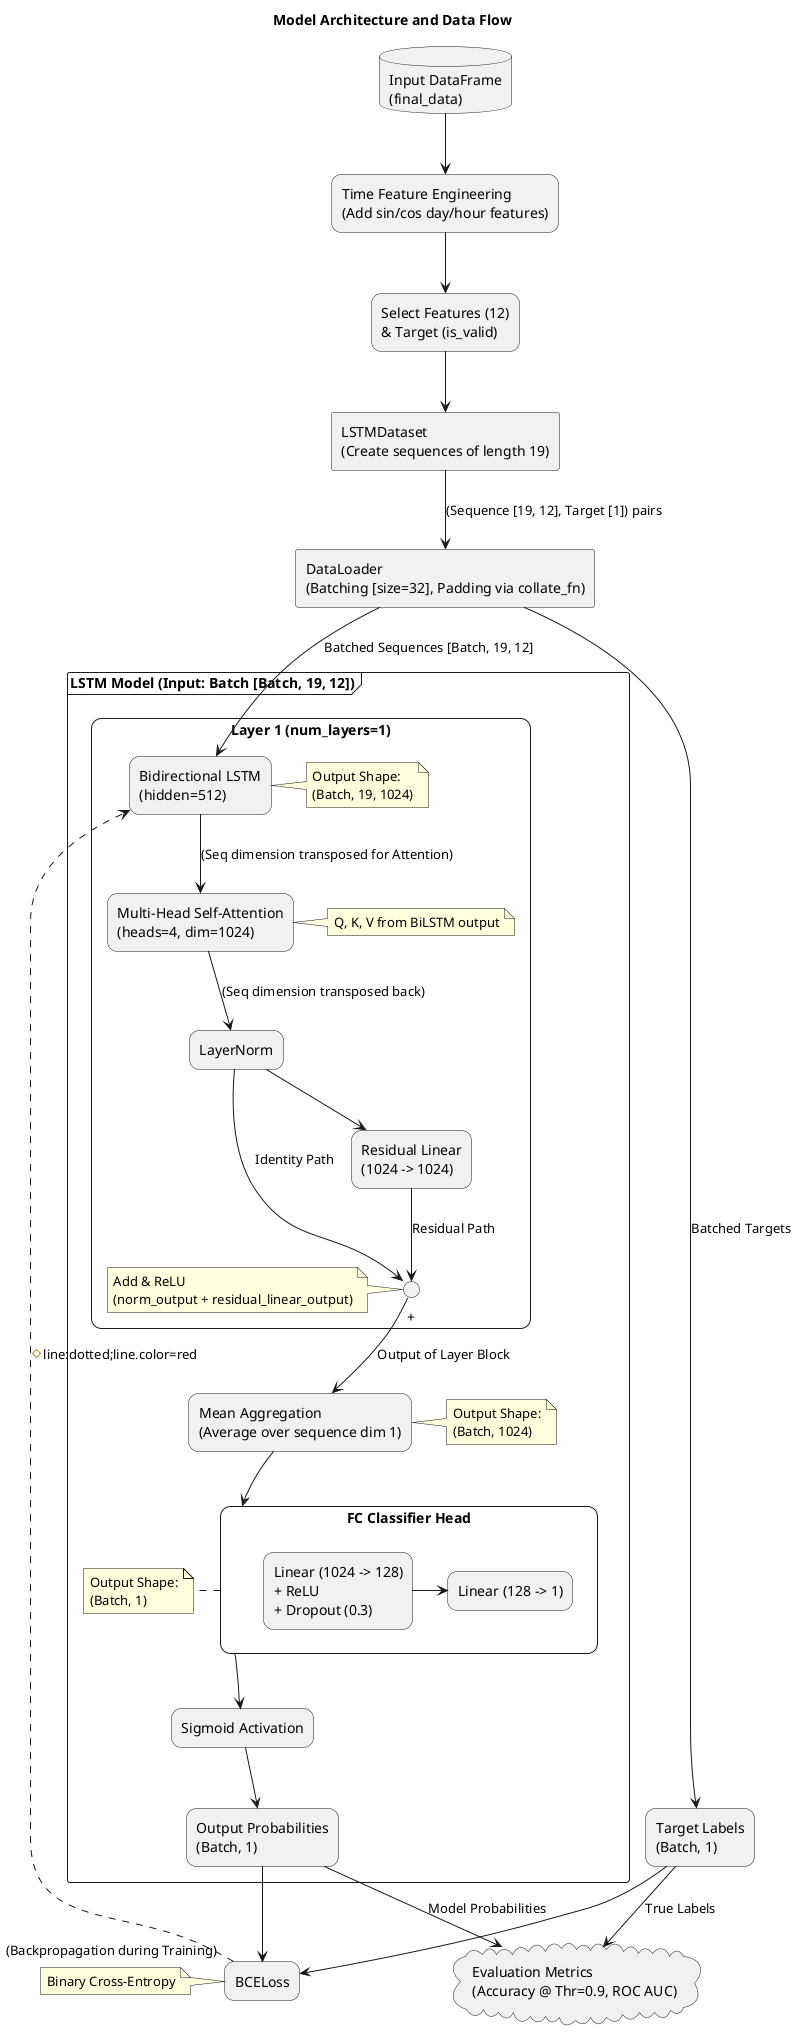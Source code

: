 @startuml
' Diagram Title
title Model Architecture and Data Flow

' Style suggestion (optional, makes it look a bit nicer)
skinparam componentStyle rectangle
skinparam nodeStyle rectangle
skinparam rectangle {
    RoundCorner 20
}
skinparam cloud {
    RoundCorner 20
}
skinparam database {
    RoundCorner 20
}


' 1. Data Input and Preprocessing
database "Input DataFrame\n(final_data)" as InputDF
rectangle "Time Feature Engineering\n(Add sin/cos day/hour features)" as FeatureEng
rectangle "Select Features (12)\n& Target (is_valid)" as FeatureSelect

InputDF --> FeatureEng
FeatureEng --> FeatureSelect

' 2. Dataset and DataLoader
component "LSTMDataset\n(Create sequences of length 19)" as Dataset
component "DataLoader\n(Batching [size=32], Padding via collate_fn)" as Loader
rectangle "Target Labels\n(Batch, 1)" as Targets

FeatureSelect --> Dataset
Dataset --> Loader : "(Sequence [19, 12], Target [1]) pairs"
Loader --> Targets : "Batched Targets"

' 3. The xLSTM Model - using frame for grouping
frame "LSTM Model (Input: Batch [Batch, 19, 12])" {
    rectangle "Layer 1 (num_layers=1)" as LayerBlock {
        rectangle "Bidirectional LSTM\n(hidden=512)" as BiLSTM
        note right of BiLSTM : Output Shape:\n(Batch, 19, 1024)

        rectangle "Multi-Head Self-Attention\n(heads=4, dim=1024)" as Attention
        note right of Attention : Q, K, V from BiLSTM output

        rectangle "LayerNorm" as LN

        ' Residual Connection Path
        rectangle "Residual Linear\n(1024 -> 1024)" as ResLinear
        () "+" as AddNode
        note left of AddNode : Add & ReLU\n(norm_output + residual_linear_output)

        BiLSTM --> Attention : "(Seq dimension transposed for Attention)"
        Attention --> LN : "(Seq dimension transposed back)"
        
        ' Explicitly show the split for residual
        LN --> AddNode : "Identity Path"
        LN --> ResLinear
        ResLinear --> AddNode : "Residual Path"
    }
    
    rectangle "Mean Aggregation\n(Average over sequence dim 1)" as MeanPool
    note right of MeanPool : Output Shape:\n(Batch, 1024)

    rectangle "FC Classifier Head" as FCHead {
        rectangle "Linear (1024 -> 128)\n+ ReLU\n+ Dropout (0.3)" as FC1
        rectangle "Linear (128 -> 1)" as FC2
        FC1 -> FC2
    }
    note right of FCHead : Output Shape:\n(Batch, 1)

    rectangle "Sigmoid Activation" as Sigmoid
    rectangle "Output Probabilities\n(Batch, 1)" as OutputProbs


    ' Model Internal Flow
    AddNode --> MeanPool : "Output of Layer Block"
    MeanPool --> FCHead
    FCHead --> Sigmoid
    Sigmoid --> OutputProbs
}

' Connecting Loader to Model Input
Loader --> BiLSTM : "Batched Sequences [Batch, 19, 12]"


' 4. Loss Calculation (Training)
rectangle "BCELoss" as LossCalc
note left of LossCalc : Binary Cross-Entropy

OutputProbs --> LossCalc
Targets --> LossCalc


' 5. Evaluation (Testing/Validation)
cloud "Evaluation Metrics\n(Accuracy @ Thr=0.9, ROC AUC)" as Eval

OutputProbs --> Eval : "Model Probabilities"
Targets --> Eval : "True Labels"


' Explicit flow for clarity
LossCalc ..> BiLSTM : "(Backpropagation during Training)" #line:dotted;line.color=red


@enduml